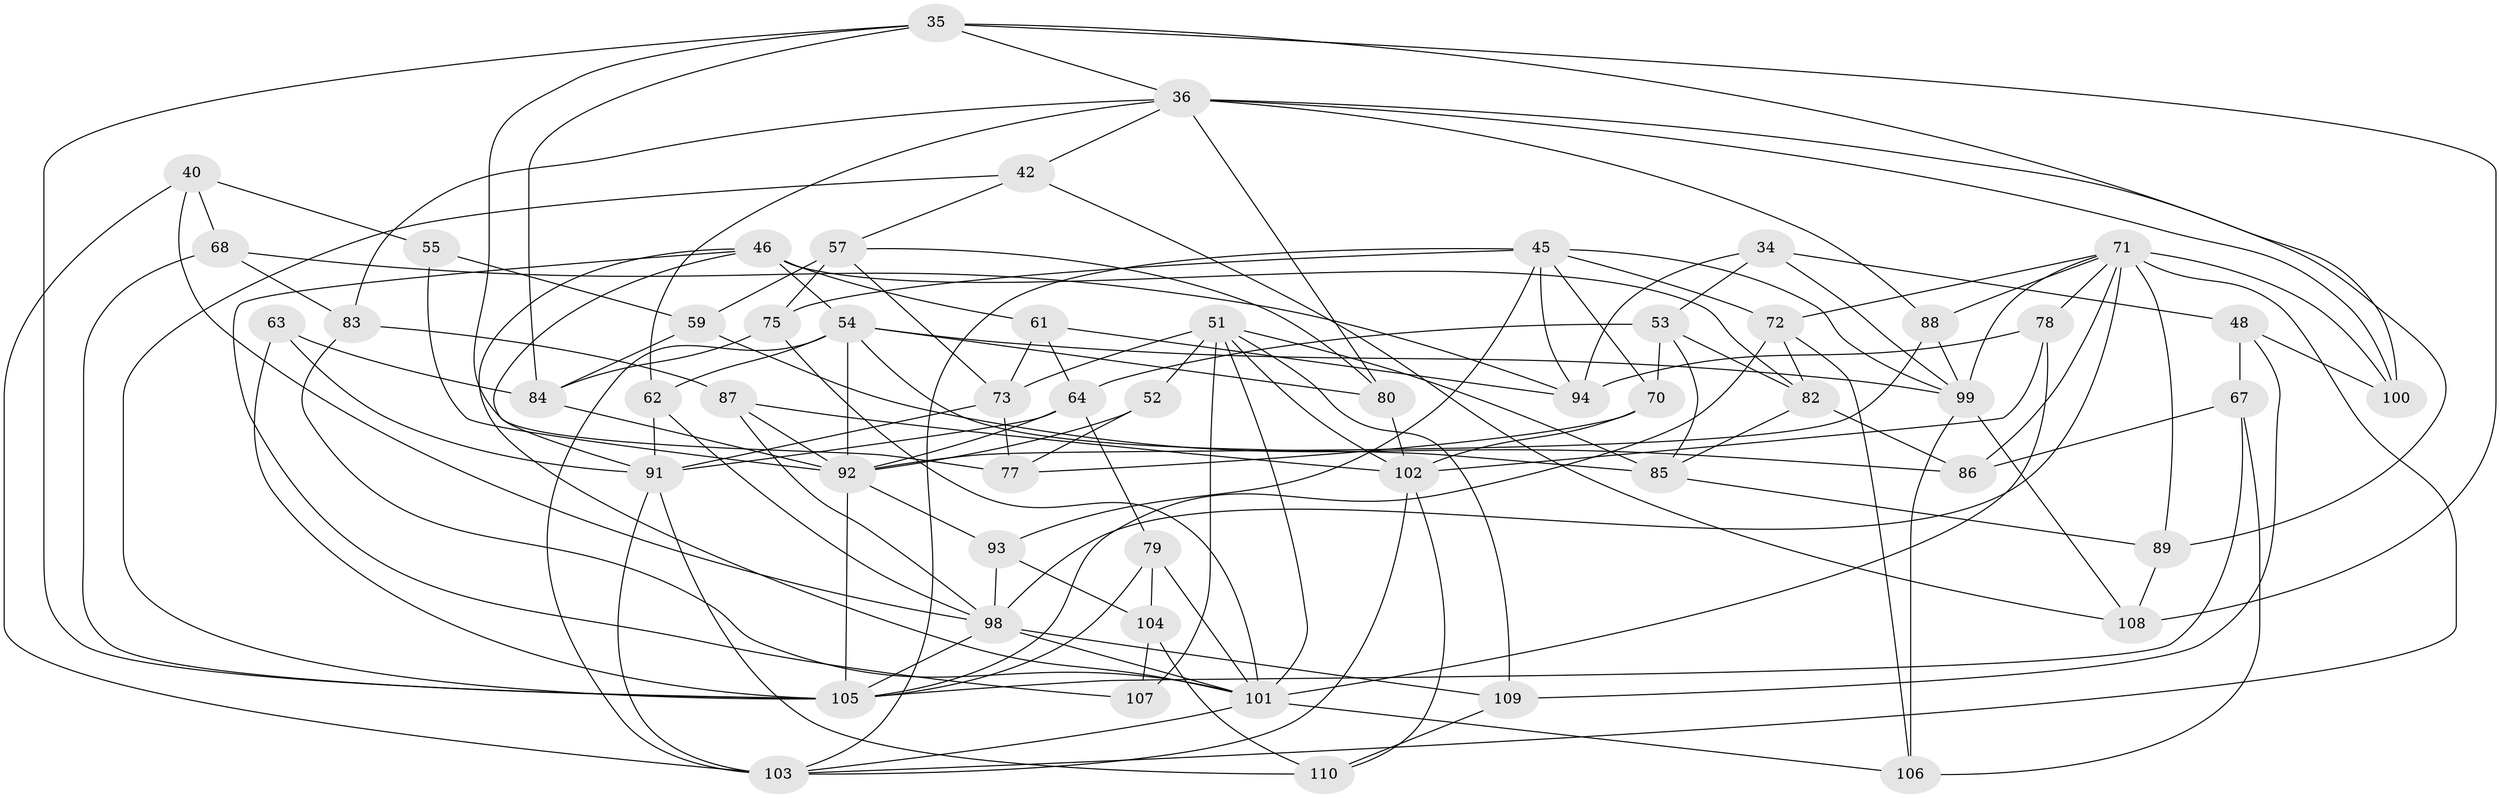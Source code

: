 // original degree distribution, {4: 1.0}
// Generated by graph-tools (version 1.1) at 2025/58/03/09/25 04:58:06]
// undirected, 55 vertices, 139 edges
graph export_dot {
graph [start="1"]
  node [color=gray90,style=filled];
  34;
  35 [super="+31"];
  36 [super="+32"];
  40;
  42;
  45 [super="+38"];
  46 [super="+30"];
  48;
  51 [super="+24+41"];
  52;
  53 [super="+43"];
  54 [super="+44"];
  55;
  57 [super="+1"];
  59 [super="+49"];
  61;
  62;
  63;
  64 [super="+4"];
  67;
  68;
  70;
  71 [super="+21+50"];
  72 [super="+39"];
  73 [super="+20"];
  75;
  77;
  78;
  79 [super="+74"];
  80;
  82 [super="+26"];
  83;
  84 [super="+19"];
  85 [super="+65"];
  86 [super="+37"];
  87;
  88;
  89;
  91 [super="+66"];
  92 [super="+18+47+76"];
  93;
  94 [super="+60"];
  98 [super="+7+10+97"];
  99 [super="+90+58"];
  100;
  101 [super="+25+14"];
  102 [super="+3+69+95"];
  103 [super="+81+56"];
  104;
  105 [super="+22+33"];
  106 [super="+2"];
  107;
  108;
  109;
  110 [super="+96"];
  34 -- 48;
  34 -- 53;
  34 -- 94;
  34 -- 99;
  35 -- 100;
  35 -- 108;
  35 -- 105;
  35 -- 84;
  35 -- 77;
  35 -- 36;
  36 -- 88;
  36 -- 62;
  36 -- 100;
  36 -- 80;
  36 -- 83;
  36 -- 89;
  36 -- 42;
  40 -- 55;
  40 -- 68;
  40 -- 98;
  40 -- 103;
  42 -- 108;
  42 -- 105;
  42 -- 57;
  45 -- 93;
  45 -- 70;
  45 -- 72;
  45 -- 75;
  45 -- 94 [weight=2];
  45 -- 99;
  45 -- 103;
  46 -- 61;
  46 -- 107;
  46 -- 82;
  46 -- 54;
  46 -- 91;
  46 -- 101;
  48 -- 109;
  48 -- 67;
  48 -- 100;
  51 -- 52 [weight=2];
  51 -- 102 [weight=2];
  51 -- 107 [weight=2];
  51 -- 73 [weight=2];
  51 -- 85 [weight=2];
  51 -- 109;
  51 -- 101;
  52 -- 77;
  52 -- 92;
  53 -- 70;
  53 -- 64 [weight=2];
  53 -- 85;
  53 -- 82;
  54 -- 80;
  54 -- 103 [weight=3];
  54 -- 99 [weight=2];
  54 -- 85;
  54 -- 62;
  54 -- 92;
  55 -- 59 [weight=2];
  55 -- 92;
  57 -- 75;
  57 -- 59 [weight=2];
  57 -- 80;
  57 -- 73;
  59 -- 84;
  59 -- 86;
  61 -- 73;
  61 -- 64;
  61 -- 94;
  62 -- 91;
  62 -- 98;
  63 -- 84 [weight=2];
  63 -- 105;
  63 -- 91;
  64 -- 91;
  64 -- 79;
  64 -- 92;
  67 -- 106;
  67 -- 86;
  67 -- 105;
  68 -- 94;
  68 -- 83;
  68 -- 105;
  70 -- 77;
  70 -- 102;
  71 -- 89;
  71 -- 98 [weight=3];
  71 -- 99;
  71 -- 86 [weight=2];
  71 -- 100;
  71 -- 72;
  71 -- 78;
  71 -- 88;
  71 -- 103;
  72 -- 106;
  72 -- 105 [weight=2];
  72 -- 82;
  73 -- 77;
  73 -- 91;
  75 -- 84;
  75 -- 101;
  78 -- 101;
  78 -- 94;
  78 -- 102;
  79 -- 104;
  79 -- 101 [weight=2];
  79 -- 105 [weight=2];
  80 -- 102;
  82 -- 85;
  82 -- 86 [weight=2];
  83 -- 87;
  83 -- 101;
  84 -- 92;
  85 -- 89;
  87 -- 102;
  87 -- 92;
  87 -- 98;
  88 -- 99;
  88 -- 92;
  89 -- 108;
  91 -- 110 [weight=2];
  91 -- 103;
  92 -- 93;
  92 -- 105 [weight=2];
  93 -- 104;
  93 -- 98;
  98 -- 105;
  98 -- 101;
  98 -- 109;
  99 -- 106 [weight=3];
  99 -- 108;
  101 -- 106;
  101 -- 103;
  102 -- 110 [weight=2];
  102 -- 103 [weight=2];
  104 -- 110;
  104 -- 107;
  109 -- 110;
}
